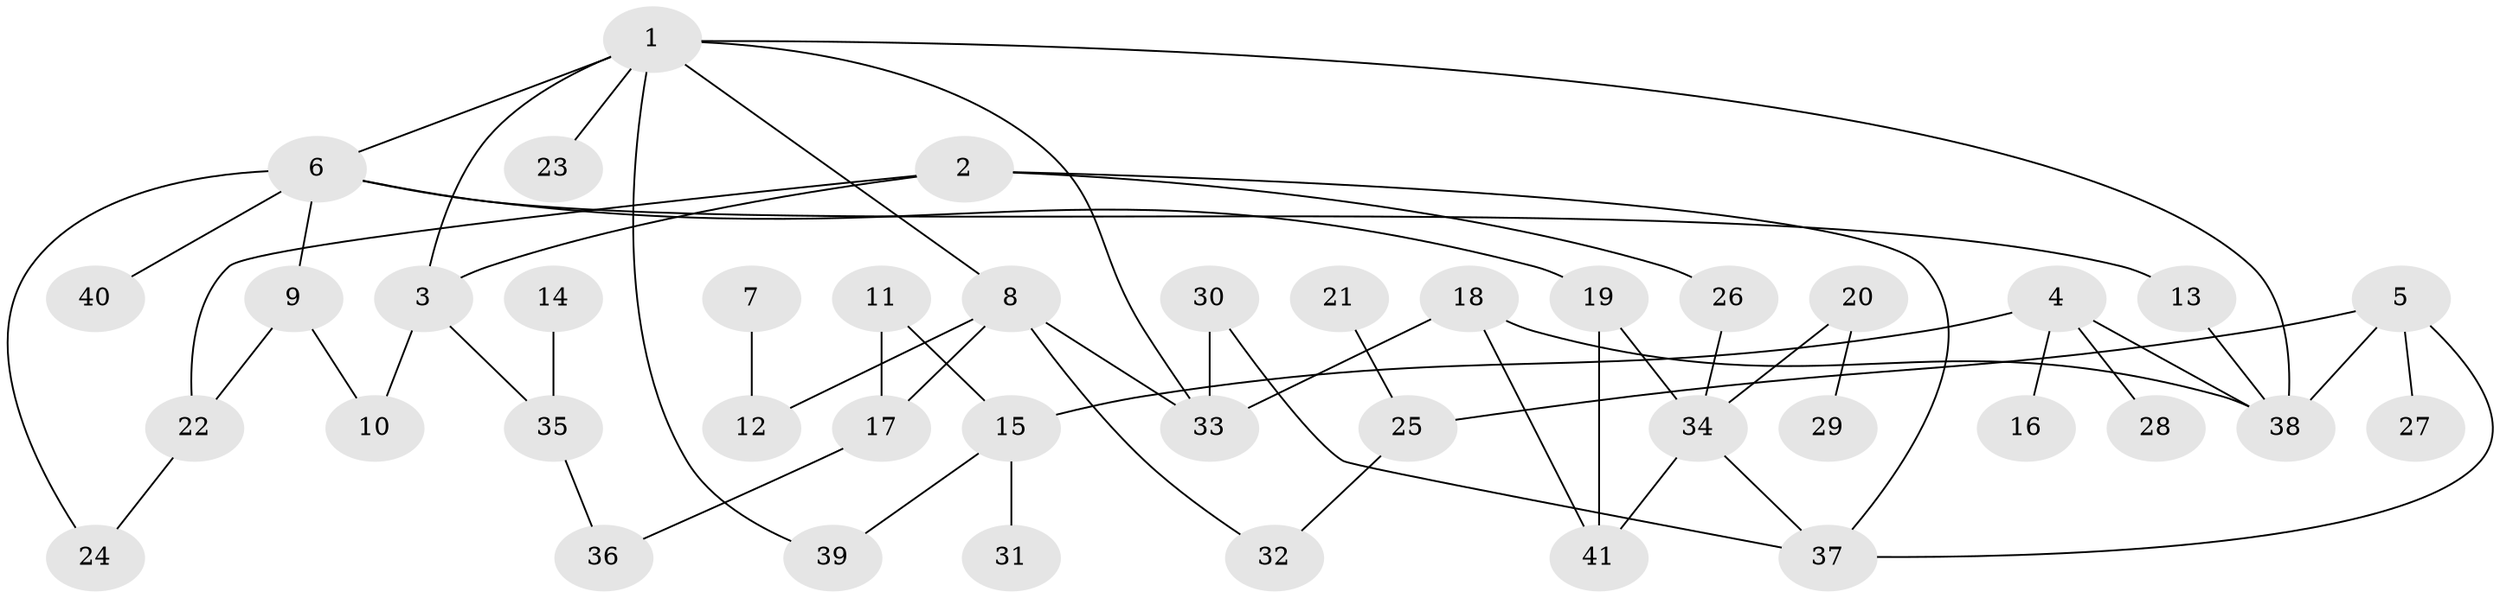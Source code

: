 // original degree distribution, {7: 0.024691358024691357, 5: 0.037037037037037035, 4: 0.13580246913580246, 8: 0.012345679012345678, 1: 0.37037037037037035, 3: 0.13580246913580246, 2: 0.2716049382716049, 6: 0.012345679012345678}
// Generated by graph-tools (version 1.1) at 2025/36/03/04/25 23:36:03]
// undirected, 41 vertices, 56 edges
graph export_dot {
  node [color=gray90,style=filled];
  1;
  2;
  3;
  4;
  5;
  6;
  7;
  8;
  9;
  10;
  11;
  12;
  13;
  14;
  15;
  16;
  17;
  18;
  19;
  20;
  21;
  22;
  23;
  24;
  25;
  26;
  27;
  28;
  29;
  30;
  31;
  32;
  33;
  34;
  35;
  36;
  37;
  38;
  39;
  40;
  41;
  1 -- 3 [weight=1.0];
  1 -- 6 [weight=1.0];
  1 -- 8 [weight=1.0];
  1 -- 23 [weight=1.0];
  1 -- 33 [weight=1.0];
  1 -- 38 [weight=1.0];
  1 -- 39 [weight=1.0];
  2 -- 3 [weight=1.0];
  2 -- 22 [weight=1.0];
  2 -- 26 [weight=1.0];
  2 -- 37 [weight=1.0];
  3 -- 10 [weight=1.0];
  3 -- 35 [weight=1.0];
  4 -- 15 [weight=1.0];
  4 -- 16 [weight=1.0];
  4 -- 28 [weight=1.0];
  4 -- 38 [weight=2.0];
  5 -- 25 [weight=1.0];
  5 -- 27 [weight=1.0];
  5 -- 37 [weight=1.0];
  5 -- 38 [weight=1.0];
  6 -- 9 [weight=1.0];
  6 -- 13 [weight=1.0];
  6 -- 19 [weight=1.0];
  6 -- 24 [weight=1.0];
  6 -- 40 [weight=1.0];
  7 -- 12 [weight=1.0];
  8 -- 12 [weight=1.0];
  8 -- 17 [weight=1.0];
  8 -- 32 [weight=1.0];
  8 -- 33 [weight=1.0];
  9 -- 10 [weight=1.0];
  9 -- 22 [weight=1.0];
  11 -- 15 [weight=1.0];
  11 -- 17 [weight=1.0];
  13 -- 38 [weight=1.0];
  14 -- 35 [weight=1.0];
  15 -- 31 [weight=1.0];
  15 -- 39 [weight=1.0];
  17 -- 36 [weight=1.0];
  18 -- 33 [weight=1.0];
  18 -- 38 [weight=1.0];
  18 -- 41 [weight=1.0];
  19 -- 34 [weight=1.0];
  19 -- 41 [weight=1.0];
  20 -- 29 [weight=1.0];
  20 -- 34 [weight=1.0];
  21 -- 25 [weight=1.0];
  22 -- 24 [weight=1.0];
  25 -- 32 [weight=1.0];
  26 -- 34 [weight=1.0];
  30 -- 33 [weight=1.0];
  30 -- 37 [weight=1.0];
  34 -- 37 [weight=1.0];
  34 -- 41 [weight=1.0];
  35 -- 36 [weight=1.0];
}
